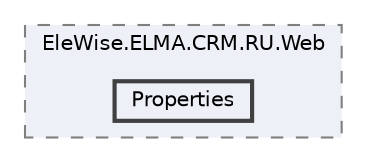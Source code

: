 digraph "Web/Modules/EleWise.ELMA.CRM.RU.Web/Properties"
{
 // LATEX_PDF_SIZE
  bgcolor="transparent";
  edge [fontname=Helvetica,fontsize=10,labelfontname=Helvetica,labelfontsize=10];
  node [fontname=Helvetica,fontsize=10,shape=box,height=0.2,width=0.4];
  compound=true
  subgraph clusterdir_2f2b7eb7d809c0d07dde3ea0ff947497 {
    graph [ bgcolor="#edf0f7", pencolor="grey50", label="EleWise.ELMA.CRM.RU.Web", fontname=Helvetica,fontsize=10 style="filled,dashed", URL="dir_2f2b7eb7d809c0d07dde3ea0ff947497.html",tooltip=""]
  dir_0d3b981b8399ad259b557694d582952e [label="Properties", fillcolor="#edf0f7", color="grey25", style="filled,bold", URL="dir_0d3b981b8399ad259b557694d582952e.html",tooltip=""];
  }
}
